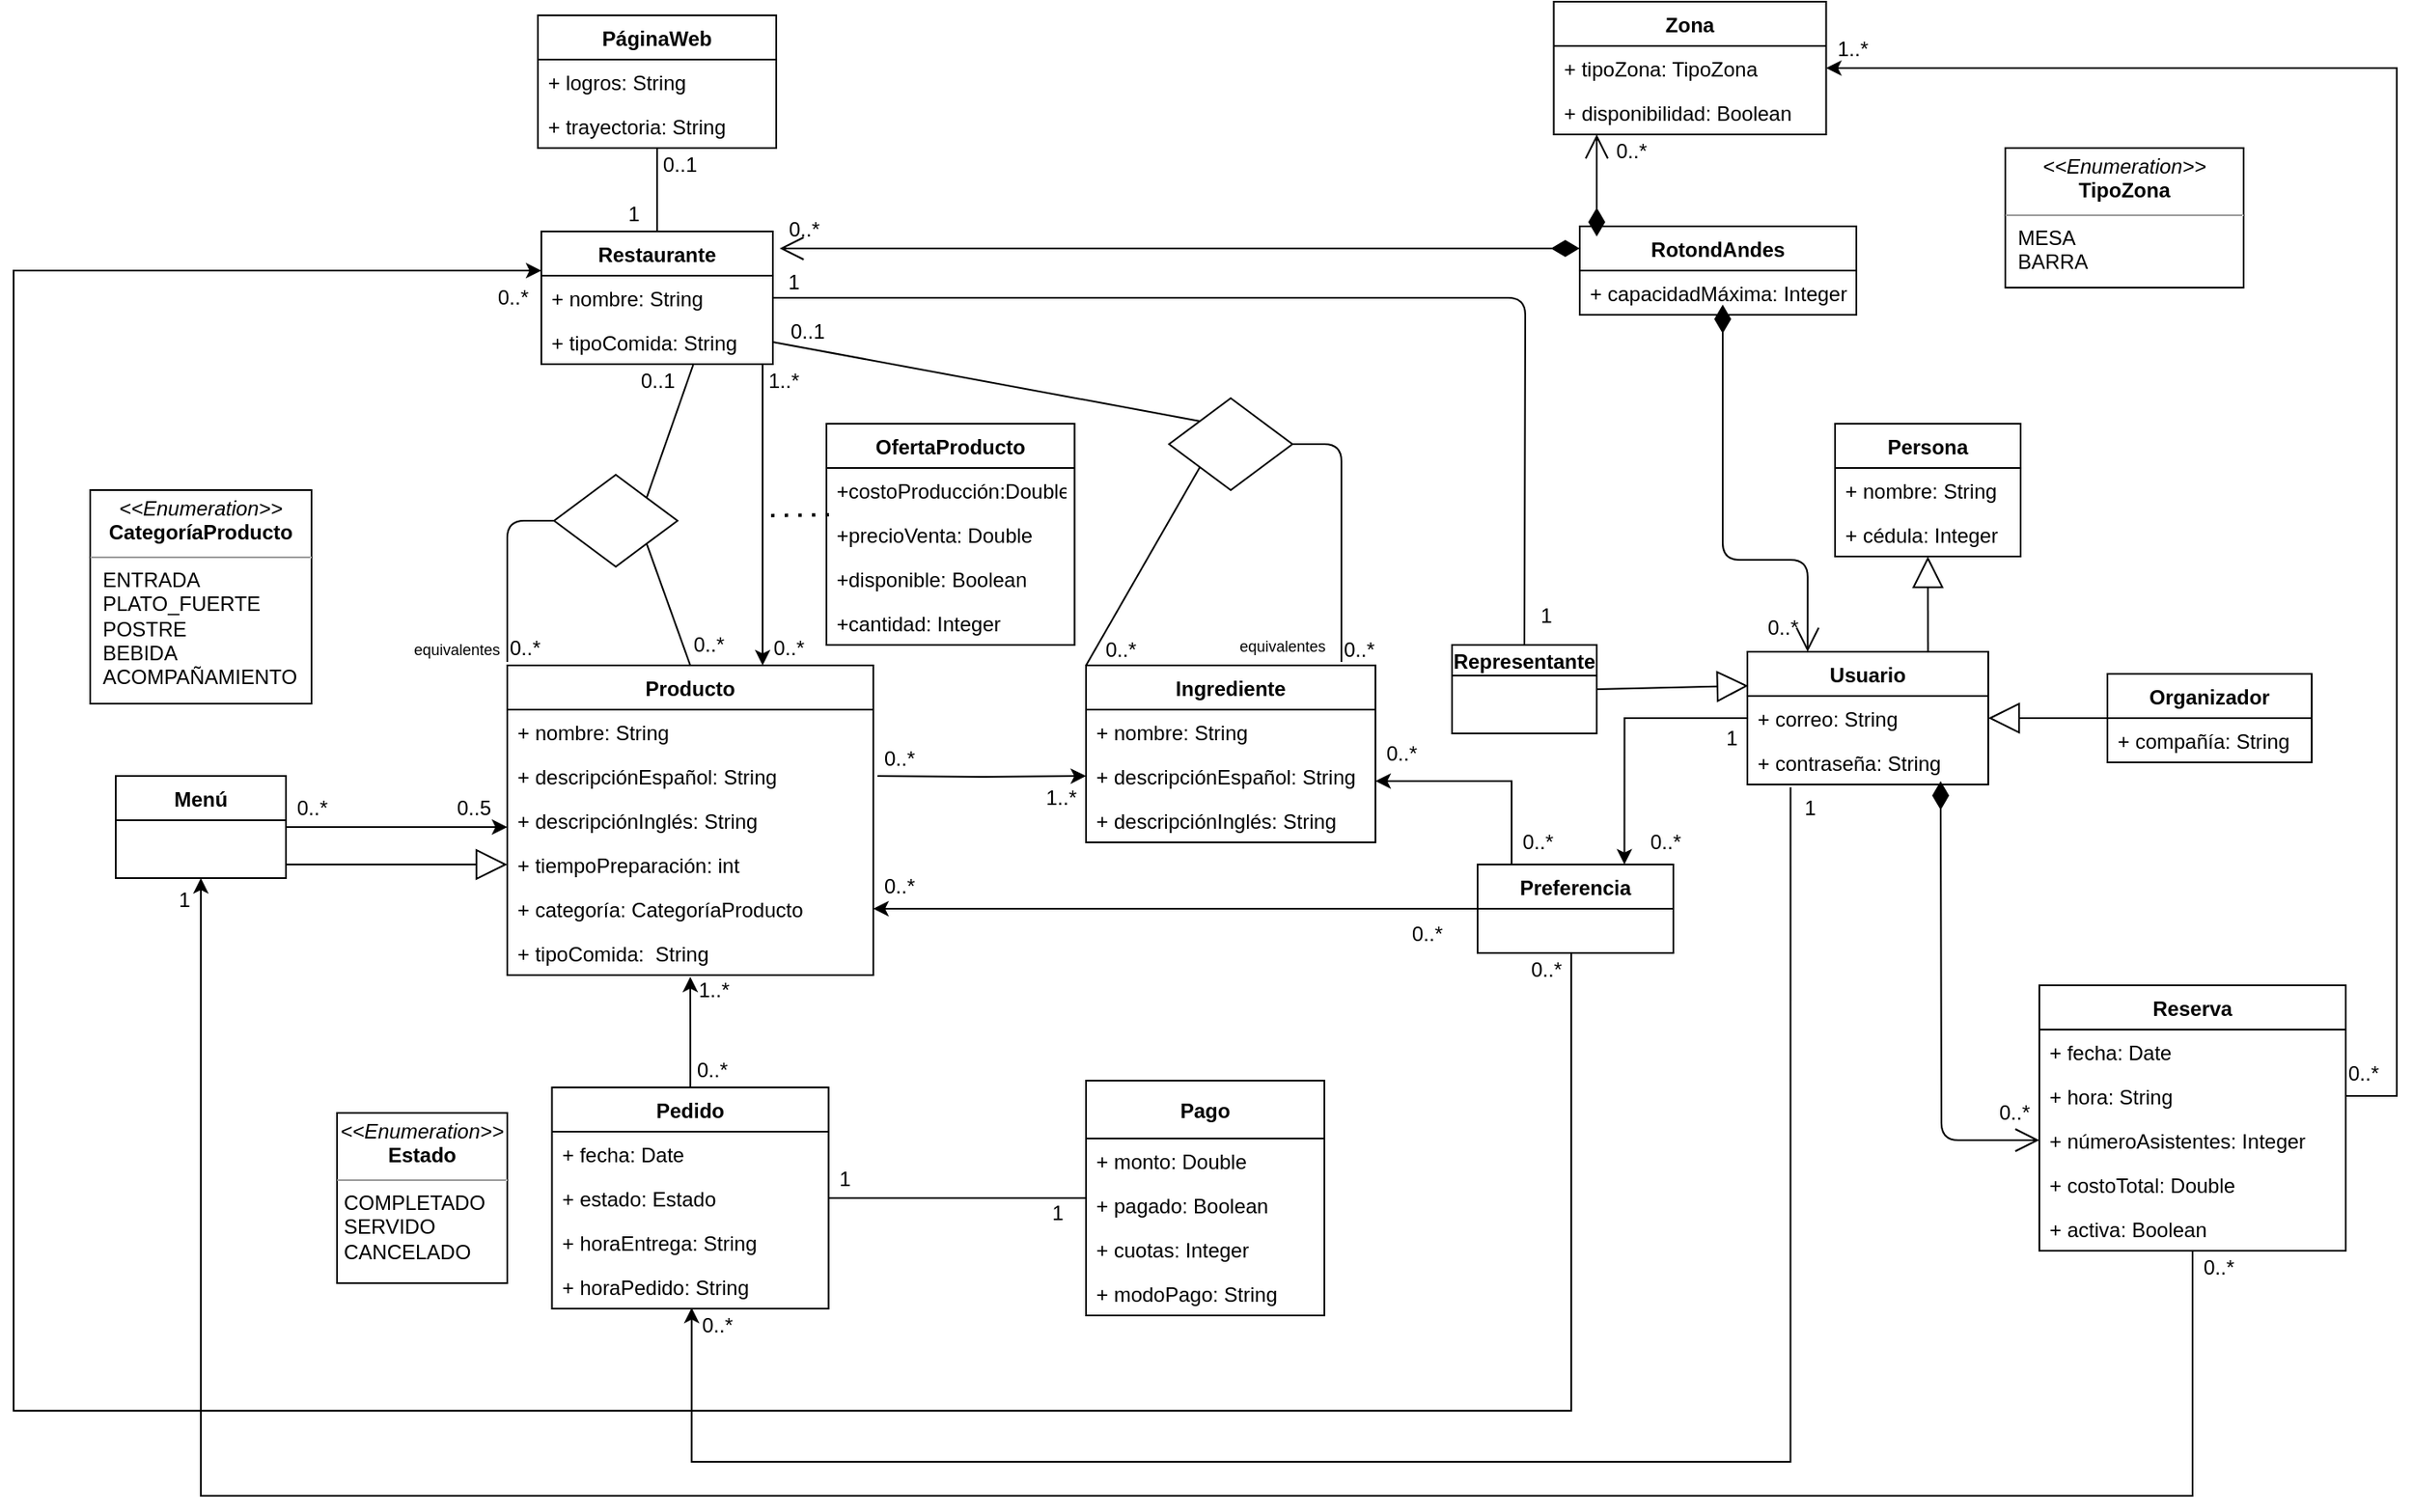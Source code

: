 <mxfile version="13.6.5" type="github">
  <diagram id="C5RBs43oDa-KdzZeNtuy" name="Page-1">
    <mxGraphModel dx="1110" dy="1845" grid="1" gridSize="10" guides="1" tooltips="1" connect="1" arrows="1" fold="1" page="1" pageScale="1" pageWidth="827" pageHeight="1169" math="0" shadow="0">
      <root>
        <mxCell id="WIyWlLk6GJQsqaUBKTNV-0" />
        <mxCell id="WIyWlLk6GJQsqaUBKTNV-1" parent="WIyWlLk6GJQsqaUBKTNV-0" />
        <mxCell id="G8lH4gLovTFMAIjntWoF-49" style="edgeStyle=orthogonalEdgeStyle;rounded=0;orthogonalLoop=1;jettySize=auto;html=1;" parent="WIyWlLk6GJQsqaUBKTNV-1" target="G8lH4gLovTFMAIjntWoF-47" edge="1">
          <mxGeometry relative="1" as="geometry">
            <mxPoint x="537.5" y="417" as="sourcePoint" />
          </mxGeometry>
        </mxCell>
        <mxCell id="G8lH4gLovTFMAIjntWoF-56" value="" style="endArrow=block;endSize=16;endFill=0;html=1;elbow=vertical;entryX=0;entryY=0.5;entryDx=0;entryDy=0;" parent="WIyWlLk6GJQsqaUBKTNV-1" target="G8lH4gLovTFMAIjntWoF-45" edge="1">
          <mxGeometry width="160" relative="1" as="geometry">
            <mxPoint x="190" y="469" as="sourcePoint" />
            <mxPoint x="330" y="462" as="targetPoint" />
          </mxGeometry>
        </mxCell>
        <mxCell id="G8lH4gLovTFMAIjntWoF-58" style="edgeStyle=none;rounded=0;orthogonalLoop=1;jettySize=auto;html=1;entryX=0.25;entryY=0;entryDx=0;entryDy=0;" parent="WIyWlLk6GJQsqaUBKTNV-1" source="G8lH4gLovTFMAIjntWoF-39" target="G8lH4gLovTFMAIjntWoF-39" edge="1">
          <mxGeometry relative="1" as="geometry" />
        </mxCell>
        <mxCell id="G8lH4gLovTFMAIjntWoF-59" style="edgeStyle=none;rounded=0;orthogonalLoop=1;jettySize=auto;html=1;exitX=0.5;exitY=0;exitDx=0;exitDy=0;" parent="WIyWlLk6GJQsqaUBKTNV-1" source="G8lH4gLovTFMAIjntWoF-39" target="G8lH4gLovTFMAIjntWoF-39" edge="1">
          <mxGeometry relative="1" as="geometry" />
        </mxCell>
        <mxCell id="lWYO2RM16D954IE-6P65-1" value="1..*" style="text;html=1;align=center;verticalAlign=middle;resizable=0;points=[];autosize=1;" parent="WIyWlLk6GJQsqaUBKTNV-1" vertex="1">
          <mxGeometry x="426" y="532.5" width="30" height="20" as="geometry" />
        </mxCell>
        <mxCell id="lWYO2RM16D954IE-6P65-16" value="&lt;p style=&quot;margin: 0px ; margin-top: 4px ; text-align: center&quot;&gt;&lt;i&gt;&amp;lt;&amp;lt;Enumeration&amp;gt;&amp;gt;&lt;/i&gt;&lt;br&gt;&lt;b&gt;CategoríaProducto&lt;/b&gt;&lt;/p&gt;&lt;hr size=&quot;1&quot;&gt;&lt;p style=&quot;margin: 0px ; margin-left: 4px&quot;&gt;&amp;nbsp;ENTRADA&lt;/p&gt;&lt;p style=&quot;margin: 0px ; margin-left: 4px&quot;&gt;&amp;nbsp;PLATO_FUERTE&lt;/p&gt;&lt;p style=&quot;margin: 0px ; margin-left: 4px&quot;&gt;&amp;nbsp;POSTRE&lt;/p&gt;&lt;p style=&quot;margin: 0px ; margin-left: 4px&quot;&gt;&amp;nbsp;BEBIDA&lt;/p&gt;&lt;p style=&quot;margin: 0px ; margin-left: 4px&quot;&gt;&amp;nbsp;ACOMPAÑAMIENTO&lt;/p&gt;" style="verticalAlign=top;align=left;overflow=fill;fontSize=12;fontFamily=Helvetica;html=1;" parent="WIyWlLk6GJQsqaUBKTNV-1" vertex="1">
          <mxGeometry x="75" y="249" width="130" height="125.5" as="geometry" />
        </mxCell>
        <mxCell id="lWYO2RM16D954IE-6P65-17" value="&lt;p style=&quot;margin: 0px ; margin-top: 4px ; text-align: center&quot;&gt;&lt;i&gt;&amp;lt;&amp;lt;Enumeration&amp;gt;&amp;gt;&lt;/i&gt;&lt;br&gt;&lt;b&gt;TipoZona&lt;/b&gt;&lt;/p&gt;&lt;hr size=&quot;1&quot;&gt;&lt;p style=&quot;margin: 0px ; margin-left: 4px&quot;&gt;&amp;nbsp;MESA&lt;/p&gt;&lt;p style=&quot;margin: 0px ; margin-left: 4px&quot;&gt;&amp;nbsp;BARRA&lt;/p&gt;&lt;p style=&quot;margin: 0px ; margin-left: 4px&quot;&gt;&lt;br&gt;&lt;/p&gt;" style="verticalAlign=top;align=left;overflow=fill;fontSize=12;fontFamily=Helvetica;html=1;" parent="WIyWlLk6GJQsqaUBKTNV-1" vertex="1">
          <mxGeometry x="1200" y="48" width="140" height="82" as="geometry" />
        </mxCell>
        <mxCell id="lWYO2RM16D954IE-6P65-52" style="edgeStyle=orthogonalEdgeStyle;rounded=0;orthogonalLoop=1;jettySize=auto;html=1;" parent="WIyWlLk6GJQsqaUBKTNV-1" source="G8lH4gLovTFMAIjntWoF-2" target="G8lH4gLovTFMAIjntWoF-25" edge="1">
          <mxGeometry relative="1" as="geometry">
            <Array as="points">
              <mxPoint x="470" y="250" />
              <mxPoint x="470" y="250" />
            </Array>
          </mxGeometry>
        </mxCell>
        <mxCell id="lWYO2RM16D954IE-6P65-53" value="" style="endArrow=none;dashed=1;html=1;dashPattern=1 3;strokeWidth=2;exitX=0.01;exitY=1.058;exitDx=0;exitDy=0;exitPerimeter=0;" parent="WIyWlLk6GJQsqaUBKTNV-1" source="lWYO2RM16D954IE-6P65-3" edge="1">
          <mxGeometry width="50" height="50" relative="1" as="geometry">
            <mxPoint x="568.5" y="280" as="sourcePoint" />
            <mxPoint x="470" y="264" as="targetPoint" />
          </mxGeometry>
        </mxCell>
        <mxCell id="lWYO2RM16D954IE-6P65-54" value="" style="rhombus;whiteSpace=wrap;html=1;" parent="WIyWlLk6GJQsqaUBKTNV-1" vertex="1">
          <mxGeometry x="347.5" y="240" width="72.5" height="54" as="geometry" />
        </mxCell>
        <mxCell id="G8lH4gLovTFMAIjntWoF-2" value="Restaurante" style="swimlane;fontStyle=1;align=center;verticalAlign=top;childLayout=stackLayout;horizontal=1;startSize=26;horizontalStack=0;resizeParent=1;resizeParentMax=0;resizeLast=0;collapsible=1;marginBottom=0;" parent="WIyWlLk6GJQsqaUBKTNV-1" vertex="1">
          <mxGeometry x="340" y="97" width="136" height="78" as="geometry" />
        </mxCell>
        <mxCell id="G8lH4gLovTFMAIjntWoF-3" value="+ nombre: String" style="text;strokeColor=none;fillColor=none;align=left;verticalAlign=top;spacingLeft=4;spacingRight=4;overflow=hidden;rotatable=0;points=[[0,0.5],[1,0.5]];portConstraint=eastwest;" parent="G8lH4gLovTFMAIjntWoF-2" vertex="1">
          <mxGeometry y="26" width="136" height="26" as="geometry" />
        </mxCell>
        <mxCell id="G8lH4gLovTFMAIjntWoF-17" value="+ tipoComida: String" style="text;strokeColor=none;fillColor=none;align=left;verticalAlign=top;spacingLeft=4;spacingRight=4;overflow=hidden;rotatable=0;points=[[0,0.5],[1,0.5]];portConstraint=eastwest;" parent="G8lH4gLovTFMAIjntWoF-2" vertex="1">
          <mxGeometry y="52" width="136" height="26" as="geometry" />
        </mxCell>
        <mxCell id="lWYO2RM16D954IE-6P65-60" value="0..*" style="text;html=1;align=center;verticalAlign=middle;resizable=0;points=[];autosize=1;" parent="WIyWlLk6GJQsqaUBKTNV-1" vertex="1">
          <mxGeometry x="470" y="332" width="30" height="20" as="geometry" />
        </mxCell>
        <mxCell id="lWYO2RM16D954IE-6P65-64" value="1..*" style="text;html=1;align=center;verticalAlign=middle;resizable=0;points=[];autosize=1;" parent="WIyWlLk6GJQsqaUBKTNV-1" vertex="1">
          <mxGeometry x="630" y="420" width="30" height="20" as="geometry" />
        </mxCell>
        <mxCell id="lWYO2RM16D954IE-6P65-67" value="0..5" style="text;html=1;align=center;verticalAlign=middle;resizable=0;points=[];autosize=1;" parent="WIyWlLk6GJQsqaUBKTNV-1" vertex="1">
          <mxGeometry x="280" y="426" width="40" height="20" as="geometry" />
        </mxCell>
        <mxCell id="lWYO2RM16D954IE-6P65-68" style="edgeStyle=orthogonalEdgeStyle;rounded=0;orthogonalLoop=1;jettySize=auto;html=1;entryX=0.5;entryY=1.038;entryDx=0;entryDy=0;entryPerimeter=0;" parent="WIyWlLk6GJQsqaUBKTNV-1" source="lWYO2RM16D954IE-6P65-6" edge="1">
          <mxGeometry relative="1" as="geometry">
            <mxPoint x="427.5" y="534.988" as="targetPoint" />
          </mxGeometry>
        </mxCell>
        <mxCell id="lWYO2RM16D954IE-6P65-70" value="" style="endArrow=none;html=1;entryX=1;entryY=0.5;entryDx=0;entryDy=0;" parent="WIyWlLk6GJQsqaUBKTNV-1" source="lWYO2RM16D954IE-6P65-11" target="lWYO2RM16D954IE-6P65-7" edge="1">
          <mxGeometry width="50" height="50" relative="1" as="geometry">
            <mxPoint x="340" y="800" as="sourcePoint" />
            <mxPoint x="442" y="730" as="targetPoint" />
          </mxGeometry>
        </mxCell>
        <mxCell id="lWYO2RM16D954IE-6P65-71" value="1" style="text;html=1;align=center;verticalAlign=middle;resizable=0;points=[];autosize=1;" parent="WIyWlLk6GJQsqaUBKTNV-1" vertex="1">
          <mxGeometry x="507.5" y="644" width="20" height="20" as="geometry" />
        </mxCell>
        <mxCell id="lWYO2RM16D954IE-6P65-72" value="1" style="text;html=1;align=center;verticalAlign=middle;resizable=0;points=[];autosize=1;" parent="WIyWlLk6GJQsqaUBKTNV-1" vertex="1">
          <mxGeometry x="633.25" y="664" width="20" height="20" as="geometry" />
        </mxCell>
        <mxCell id="lWYO2RM16D954IE-6P65-73" value="0..*" style="text;html=1;align=center;verticalAlign=middle;resizable=0;points=[];autosize=1;" parent="WIyWlLk6GJQsqaUBKTNV-1" vertex="1">
          <mxGeometry x="425" y="580" width="30" height="20" as="geometry" />
        </mxCell>
        <mxCell id="lWYO2RM16D954IE-6P65-74" value="0..*" style="text;html=1;align=center;verticalAlign=middle;resizable=0;points=[];autosize=1;" parent="WIyWlLk6GJQsqaUBKTNV-1" vertex="1">
          <mxGeometry x="190" y="426" width="30" height="20" as="geometry" />
        </mxCell>
        <mxCell id="lWYO2RM16D954IE-6P65-75" value="1..*" style="text;html=1;align=center;verticalAlign=middle;resizable=0;points=[];autosize=1;" parent="WIyWlLk6GJQsqaUBKTNV-1" vertex="1">
          <mxGeometry x="467" y="175" width="30" height="20" as="geometry" />
        </mxCell>
        <mxCell id="lWYO2RM16D954IE-6P65-76" value="1" style="text;html=1;align=center;verticalAlign=middle;resizable=0;points=[];autosize=1;" parent="WIyWlLk6GJQsqaUBKTNV-1" vertex="1">
          <mxGeometry x="383.75" y="77" width="20" height="20" as="geometry" />
        </mxCell>
        <mxCell id="lWYO2RM16D954IE-6P65-77" value="0..1" style="text;html=1;align=center;verticalAlign=middle;resizable=0;points=[];autosize=1;" parent="WIyWlLk6GJQsqaUBKTNV-1" vertex="1">
          <mxGeometry x="401" y="48" width="40" height="20" as="geometry" />
        </mxCell>
        <mxCell id="lWYO2RM16D954IE-6P65-78" value="" style="endArrow=none;html=1;" parent="WIyWlLk6GJQsqaUBKTNV-1" source="G8lH4gLovTFMAIjntWoF-2" target="G8lH4gLovTFMAIjntWoF-24" edge="1">
          <mxGeometry width="50" height="50" relative="1" as="geometry">
            <mxPoint x="330" y="110" as="sourcePoint" />
            <mxPoint x="410" y="50" as="targetPoint" />
          </mxGeometry>
        </mxCell>
        <mxCell id="G8lH4gLovTFMAIjntWoF-20" value="PáginaWeb" style="swimlane;fontStyle=1;align=center;verticalAlign=top;childLayout=stackLayout;horizontal=1;startSize=26;horizontalStack=0;resizeParent=1;resizeParentMax=0;resizeLast=0;collapsible=1;marginBottom=0;" parent="WIyWlLk6GJQsqaUBKTNV-1" vertex="1">
          <mxGeometry x="338" y="-30" width="140" height="78" as="geometry" />
        </mxCell>
        <mxCell id="G8lH4gLovTFMAIjntWoF-21" value="+ logros: String" style="text;strokeColor=none;fillColor=none;align=left;verticalAlign=top;spacingLeft=4;spacingRight=4;overflow=hidden;rotatable=0;points=[[0,0.5],[1,0.5]];portConstraint=eastwest;" parent="G8lH4gLovTFMAIjntWoF-20" vertex="1">
          <mxGeometry y="26" width="140" height="26" as="geometry" />
        </mxCell>
        <mxCell id="G8lH4gLovTFMAIjntWoF-24" value="+ trayectoria: String" style="text;strokeColor=none;fillColor=none;align=left;verticalAlign=top;spacingLeft=4;spacingRight=4;overflow=hidden;rotatable=0;points=[[0,0.5],[1,0.5]];portConstraint=eastwest;" parent="G8lH4gLovTFMAIjntWoF-20" vertex="1">
          <mxGeometry y="52" width="140" height="26" as="geometry" />
        </mxCell>
        <mxCell id="lWYO2RM16D954IE-6P65-40" style="edgeStyle=orthogonalEdgeStyle;rounded=0;orthogonalLoop=1;jettySize=auto;html=1;exitX=1;exitY=0.5;exitDx=0;exitDy=0;" parent="G8lH4gLovTFMAIjntWoF-20" source="G8lH4gLovTFMAIjntWoF-21" target="G8lH4gLovTFMAIjntWoF-21" edge="1">
          <mxGeometry relative="1" as="geometry" />
        </mxCell>
        <mxCell id="lWYO2RM16D954IE-6P65-81" value="" style="endArrow=block;endSize=16;endFill=0;html=1;elbow=vertical;exitX=0.75;exitY=0;exitDx=0;exitDy=0;" parent="WIyWlLk6GJQsqaUBKTNV-1" source="lWYO2RM16D954IE-6P65-85" target="lWYO2RM16D954IE-6P65-92" edge="1">
          <mxGeometry width="160" relative="1" as="geometry">
            <mxPoint x="1154" y="350" as="sourcePoint" />
            <mxPoint x="1120" y="628" as="targetPoint" />
          </mxGeometry>
        </mxCell>
        <mxCell id="lWYO2RM16D954IE-6P65-82" value="" style="endArrow=block;endSize=16;endFill=0;html=1;elbow=vertical;entryX=1;entryY=0.5;entryDx=0;entryDy=0;" parent="WIyWlLk6GJQsqaUBKTNV-1" source="lWYO2RM16D954IE-6P65-88" target="lWYO2RM16D954IE-6P65-86" edge="1">
          <mxGeometry width="160" relative="1" as="geometry">
            <mxPoint x="1280" y="551" as="sourcePoint" />
            <mxPoint x="1189" y="558" as="targetPoint" />
          </mxGeometry>
        </mxCell>
        <mxCell id="lWYO2RM16D954IE-6P65-160" style="edgeStyle=orthogonalEdgeStyle;rounded=0;orthogonalLoop=1;jettySize=auto;html=1;entryX=0.75;entryY=0;entryDx=0;entryDy=0;" parent="WIyWlLk6GJQsqaUBKTNV-1" source="lWYO2RM16D954IE-6P65-85" target="lWYO2RM16D954IE-6P65-143" edge="1">
          <mxGeometry relative="1" as="geometry" />
        </mxCell>
        <mxCell id="lWYO2RM16D954IE-6P65-85" value="Usuario" style="swimlane;fontStyle=1;childLayout=stackLayout;horizontal=1;startSize=26;fillColor=none;horizontalStack=0;resizeParent=1;resizeParentMax=0;resizeLast=0;collapsible=1;marginBottom=0;shadow=0;" parent="WIyWlLk6GJQsqaUBKTNV-1" vertex="1">
          <mxGeometry x="1048.5" y="344" width="141.5" height="78" as="geometry" />
        </mxCell>
        <mxCell id="lWYO2RM16D954IE-6P65-86" value="+ correo: String" style="text;strokeColor=none;fillColor=none;align=left;verticalAlign=top;spacingLeft=4;spacingRight=4;overflow=hidden;rotatable=0;points=[[0,0.5],[1,0.5]];portConstraint=eastwest;" parent="lWYO2RM16D954IE-6P65-85" vertex="1">
          <mxGeometry y="26" width="141.5" height="26" as="geometry" />
        </mxCell>
        <mxCell id="lWYO2RM16D954IE-6P65-87" value="+ contraseña: String" style="text;strokeColor=none;fillColor=none;align=left;verticalAlign=top;spacingLeft=4;spacingRight=4;overflow=hidden;rotatable=0;points=[[0,0.5],[1,0.5]];portConstraint=eastwest;" parent="lWYO2RM16D954IE-6P65-85" vertex="1">
          <mxGeometry y="52" width="141.5" height="26" as="geometry" />
        </mxCell>
        <mxCell id="lWYO2RM16D954IE-6P65-94" style="edgeStyle=orthogonalEdgeStyle;rounded=0;orthogonalLoop=1;jettySize=auto;html=1;" parent="WIyWlLk6GJQsqaUBKTNV-1" source="G8lH4gLovTFMAIjntWoF-50" edge="1">
          <mxGeometry relative="1" as="geometry">
            <mxPoint x="320" y="447" as="targetPoint" />
          </mxGeometry>
        </mxCell>
        <mxCell id="G8lH4gLovTFMAIjntWoF-50" value="Menú" style="swimlane;fontStyle=1;align=center;verticalAlign=top;childLayout=stackLayout;horizontal=1;startSize=26;horizontalStack=0;resizeParent=1;resizeParentMax=0;resizeLast=0;collapsible=1;marginBottom=0;" parent="WIyWlLk6GJQsqaUBKTNV-1" vertex="1">
          <mxGeometry x="90" y="417" width="100" height="60" as="geometry" />
        </mxCell>
        <mxCell id="lWYO2RM16D954IE-6P65-98" value="0..*" style="text;html=1;align=center;verticalAlign=middle;resizable=0;points=[];autosize=1;" parent="WIyWlLk6GJQsqaUBKTNV-1" vertex="1">
          <mxGeometry x="535" y="397" width="30" height="20" as="geometry" />
        </mxCell>
        <mxCell id="lWYO2RM16D954IE-6P65-99" value="0..*" style="text;html=1;align=center;verticalAlign=middle;resizable=0;points=[];autosize=1;" parent="WIyWlLk6GJQsqaUBKTNV-1" vertex="1">
          <mxGeometry x="1054" y="320" width="30" height="20" as="geometry" />
        </mxCell>
        <mxCell id="lWYO2RM16D954IE-6P65-102" value="0..*" style="text;html=1;align=center;verticalAlign=middle;resizable=0;points=[];autosize=1;" parent="WIyWlLk6GJQsqaUBKTNV-1" vertex="1">
          <mxGeometry x="965" y="40" width="30" height="20" as="geometry" />
        </mxCell>
        <mxCell id="lWYO2RM16D954IE-6P65-104" value="0..*" style="text;html=1;align=center;verticalAlign=middle;resizable=0;points=[];autosize=1;" parent="WIyWlLk6GJQsqaUBKTNV-1" vertex="1">
          <mxGeometry x="478.75" y="86" width="30" height="20" as="geometry" />
        </mxCell>
        <mxCell id="lWYO2RM16D954IE-6P65-43" value="Reserva" style="swimlane;fontStyle=1;childLayout=stackLayout;horizontal=1;startSize=26;fillColor=none;horizontalStack=0;resizeParent=1;resizeParentMax=0;resizeLast=0;collapsible=1;marginBottom=0;" parent="WIyWlLk6GJQsqaUBKTNV-1" vertex="1">
          <mxGeometry x="1220" y="540" width="180" height="156" as="geometry" />
        </mxCell>
        <mxCell id="lWYO2RM16D954IE-6P65-44" value="+ fecha: Date" style="text;strokeColor=none;fillColor=none;align=left;verticalAlign=top;spacingLeft=4;spacingRight=4;overflow=hidden;rotatable=0;points=[[0,0.5],[1,0.5]];portConstraint=eastwest;" parent="lWYO2RM16D954IE-6P65-43" vertex="1">
          <mxGeometry y="26" width="180" height="26" as="geometry" />
        </mxCell>
        <mxCell id="lWYO2RM16D954IE-6P65-45" value="+ hora: String&#xa;" style="text;strokeColor=none;fillColor=none;align=left;verticalAlign=top;spacingLeft=4;spacingRight=4;overflow=hidden;rotatable=0;points=[[0,0.5],[1,0.5]];portConstraint=eastwest;" parent="lWYO2RM16D954IE-6P65-43" vertex="1">
          <mxGeometry y="52" width="180" height="26" as="geometry" />
        </mxCell>
        <mxCell id="z9EYBBxq6BNeT-gzfXoJ-1" value="+ númeroAsistentes: Integer" style="text;strokeColor=none;fillColor=none;align=left;verticalAlign=top;spacingLeft=4;spacingRight=4;overflow=hidden;rotatable=0;points=[[0,0.5],[1,0.5]];portConstraint=eastwest;" parent="lWYO2RM16D954IE-6P65-43" vertex="1">
          <mxGeometry y="78" width="180" height="26" as="geometry" />
        </mxCell>
        <mxCell id="lWYO2RM16D954IE-6P65-46" value="+ costoTotal: Double" style="text;strokeColor=none;fillColor=none;align=left;verticalAlign=top;spacingLeft=4;spacingRight=4;overflow=hidden;rotatable=0;points=[[0,0.5],[1,0.5]];portConstraint=eastwest;" parent="lWYO2RM16D954IE-6P65-43" vertex="1">
          <mxGeometry y="104" width="180" height="26" as="geometry" />
        </mxCell>
        <mxCell id="LS7pylw66wCmVB_VHnnQ-7" value="+ activa: Boolean" style="text;strokeColor=none;fillColor=none;align=left;verticalAlign=top;spacingLeft=4;spacingRight=4;overflow=hidden;rotatable=0;points=[[0,0.5],[1,0.5]];portConstraint=eastwest;" vertex="1" parent="lWYO2RM16D954IE-6P65-43">
          <mxGeometry y="130" width="180" height="26" as="geometry" />
        </mxCell>
        <mxCell id="lWYO2RM16D954IE-6P65-112" value="" style="endArrow=none;html=1;entryX=1;entryY=0.5;entryDx=0;entryDy=0;exitX=0.5;exitY=0;exitDx=0;exitDy=0;exitPerimeter=0;" parent="WIyWlLk6GJQsqaUBKTNV-1" source="lWYO2RM16D954IE-6P65-84" target="G8lH4gLovTFMAIjntWoF-3" edge="1">
          <mxGeometry width="50" height="50" relative="1" as="geometry">
            <mxPoint x="900" y="363" as="sourcePoint" />
            <mxPoint x="936" y="313" as="targetPoint" />
            <Array as="points">
              <mxPoint x="918" y="136" />
            </Array>
          </mxGeometry>
        </mxCell>
        <mxCell id="lWYO2RM16D954IE-6P65-113" value="" style="endArrow=none;html=1;entryX=1;entryY=1;entryDx=0;entryDy=0;exitX=0.5;exitY=0;exitDx=0;exitDy=0;" parent="WIyWlLk6GJQsqaUBKTNV-1" source="G8lH4gLovTFMAIjntWoF-25" target="lWYO2RM16D954IE-6P65-54" edge="1">
          <mxGeometry width="50" height="50" relative="1" as="geometry">
            <mxPoint x="394" y="331" as="sourcePoint" />
            <mxPoint x="441" y="240" as="targetPoint" />
          </mxGeometry>
        </mxCell>
        <mxCell id="lWYO2RM16D954IE-6P65-117" value="" style="endArrow=none;html=1;entryX=0.656;entryY=1.015;entryDx=0;entryDy=0;entryPerimeter=0;exitX=1;exitY=0;exitDx=0;exitDy=0;" parent="WIyWlLk6GJQsqaUBKTNV-1" source="lWYO2RM16D954IE-6P65-54" target="G8lH4gLovTFMAIjntWoF-17" edge="1">
          <mxGeometry width="50" height="50" relative="1" as="geometry">
            <mxPoint x="297.5" y="240" as="sourcePoint" />
            <mxPoint x="347.5" y="190" as="targetPoint" />
          </mxGeometry>
        </mxCell>
        <mxCell id="lWYO2RM16D954IE-6P65-118" value="" style="endArrow=none;html=1;entryX=0;entryY=0.5;entryDx=0;entryDy=0;" parent="WIyWlLk6GJQsqaUBKTNV-1" target="lWYO2RM16D954IE-6P65-54" edge="1">
          <mxGeometry width="50" height="50" relative="1" as="geometry">
            <mxPoint x="320" y="350" as="sourcePoint" />
            <mxPoint x="329" y="252" as="targetPoint" />
            <Array as="points">
              <mxPoint x="320" y="267" />
            </Array>
          </mxGeometry>
        </mxCell>
        <mxCell id="lWYO2RM16D954IE-6P65-119" value="0..*" style="text;html=1;align=center;verticalAlign=middle;resizable=0;points=[];autosize=1;" parent="WIyWlLk6GJQsqaUBKTNV-1" vertex="1">
          <mxGeometry x="315" y="332" width="30" height="20" as="geometry" />
        </mxCell>
        <mxCell id="lWYO2RM16D954IE-6P65-122" value="" style="rhombus;whiteSpace=wrap;html=1;" parent="WIyWlLk6GJQsqaUBKTNV-1" vertex="1">
          <mxGeometry x="708.75" y="195" width="72.5" height="54" as="geometry" />
        </mxCell>
        <mxCell id="G8lH4gLovTFMAIjntWoF-25" value="Producto" style="swimlane;fontStyle=1;align=center;verticalAlign=top;childLayout=stackLayout;horizontal=1;startSize=26;horizontalStack=0;resizeParent=1;resizeParentMax=0;resizeLast=0;collapsible=1;marginBottom=0;" parent="WIyWlLk6GJQsqaUBKTNV-1" vertex="1">
          <mxGeometry x="320" y="352" width="215" height="182" as="geometry" />
        </mxCell>
        <mxCell id="G8lH4gLovTFMAIjntWoF-26" value="+ nombre: String" style="text;strokeColor=none;fillColor=none;align=left;verticalAlign=top;spacingLeft=4;spacingRight=4;overflow=hidden;rotatable=0;points=[[0,0.5],[1,0.5]];portConstraint=eastwest;" parent="G8lH4gLovTFMAIjntWoF-25" vertex="1">
          <mxGeometry y="26" width="215" height="26" as="geometry" />
        </mxCell>
        <mxCell id="G8lH4gLovTFMAIjntWoF-43" value="+ descripciónEspañol: String" style="text;strokeColor=none;fillColor=none;align=left;verticalAlign=top;spacingLeft=4;spacingRight=4;overflow=hidden;rotatable=0;points=[[0,0.5],[1,0.5]];portConstraint=eastwest;" parent="G8lH4gLovTFMAIjntWoF-25" vertex="1">
          <mxGeometry y="52" width="215" height="26" as="geometry" />
        </mxCell>
        <mxCell id="G8lH4gLovTFMAIjntWoF-44" value="+ descripciónInglés: String" style="text;strokeColor=none;fillColor=none;align=left;verticalAlign=top;spacingLeft=4;spacingRight=4;overflow=hidden;rotatable=0;points=[[0,0.5],[1,0.5]];portConstraint=eastwest;" parent="G8lH4gLovTFMAIjntWoF-25" vertex="1">
          <mxGeometry y="78" width="215" height="26" as="geometry" />
        </mxCell>
        <mxCell id="G8lH4gLovTFMAIjntWoF-45" value="+ tiempoPreparación: int" style="text;strokeColor=none;fillColor=none;align=left;verticalAlign=top;spacingLeft=4;spacingRight=4;overflow=hidden;rotatable=0;points=[[0,0.5],[1,0.5]];portConstraint=eastwest;" parent="G8lH4gLovTFMAIjntWoF-25" vertex="1">
          <mxGeometry y="104" width="215" height="26" as="geometry" />
        </mxCell>
        <mxCell id="G8lH4gLovTFMAIjntWoF-33" value="+ categoría: CategoríaProducto" style="text;strokeColor=none;fillColor=none;align=left;verticalAlign=top;spacingLeft=4;spacingRight=4;overflow=hidden;rotatable=0;points=[[0,0.5],[1,0.5]];portConstraint=eastwest;" parent="G8lH4gLovTFMAIjntWoF-25" vertex="1">
          <mxGeometry y="130" width="215" height="26" as="geometry" />
        </mxCell>
        <mxCell id="lWYO2RM16D954IE-6P65-142" value="+ tipoComida:  String" style="text;strokeColor=none;fillColor=none;align=left;verticalAlign=top;spacingLeft=4;spacingRight=4;overflow=hidden;rotatable=0;points=[[0,0.5],[1,0.5]];portConstraint=eastwest;" parent="G8lH4gLovTFMAIjntWoF-25" vertex="1">
          <mxGeometry y="156" width="215" height="26" as="geometry" />
        </mxCell>
        <mxCell id="lWYO2RM16D954IE-6P65-18" value="Zona" style="swimlane;fontStyle=1;childLayout=stackLayout;horizontal=1;startSize=26;fillColor=none;horizontalStack=0;resizeParent=1;resizeParentMax=0;resizeLast=0;collapsible=1;marginBottom=0;" parent="WIyWlLk6GJQsqaUBKTNV-1" vertex="1">
          <mxGeometry x="934.75" y="-38" width="160" height="78" as="geometry">
            <mxRectangle x="570" y="90" width="60" height="26" as="alternateBounds" />
          </mxGeometry>
        </mxCell>
        <mxCell id="lWYO2RM16D954IE-6P65-19" value="+ tipoZona: TipoZona" style="text;strokeColor=none;fillColor=none;align=left;verticalAlign=top;spacingLeft=4;spacingRight=4;overflow=hidden;rotatable=0;points=[[0,0.5],[1,0.5]];portConstraint=eastwest;" parent="lWYO2RM16D954IE-6P65-18" vertex="1">
          <mxGeometry y="26" width="160" height="26" as="geometry" />
        </mxCell>
        <mxCell id="lWYO2RM16D954IE-6P65-21" value="+ disponibilidad: Boolean" style="text;strokeColor=none;fillColor=none;align=left;verticalAlign=top;spacingLeft=4;spacingRight=4;overflow=hidden;rotatable=0;points=[[0,0.5],[1,0.5]];portConstraint=eastwest;" parent="lWYO2RM16D954IE-6P65-18" vertex="1">
          <mxGeometry y="52" width="160" height="26" as="geometry" />
        </mxCell>
        <mxCell id="lWYO2RM16D954IE-6P65-128" value="" style="endArrow=none;html=1;entryX=1;entryY=0.5;entryDx=0;entryDy=0;exitX=0;exitY=0;exitDx=0;exitDy=0;" parent="WIyWlLk6GJQsqaUBKTNV-1" source="lWYO2RM16D954IE-6P65-122" target="G8lH4gLovTFMAIjntWoF-17" edge="1">
          <mxGeometry width="50" height="50" relative="1" as="geometry">
            <mxPoint x="840" y="370" as="sourcePoint" />
            <mxPoint x="890" y="320" as="targetPoint" />
          </mxGeometry>
        </mxCell>
        <mxCell id="lWYO2RM16D954IE-6P65-129" value="" style="endArrow=none;html=1;entryX=0;entryY=1;entryDx=0;entryDy=0;exitX=0;exitY=0;exitDx=0;exitDy=0;" parent="WIyWlLk6GJQsqaUBKTNV-1" source="G8lH4gLovTFMAIjntWoF-39" target="lWYO2RM16D954IE-6P65-122" edge="1">
          <mxGeometry width="50" height="50" relative="1" as="geometry">
            <mxPoint x="660" y="349" as="sourcePoint" />
            <mxPoint x="720" y="210" as="targetPoint" />
          </mxGeometry>
        </mxCell>
        <mxCell id="G8lH4gLovTFMAIjntWoF-39" value="Ingrediente" style="swimlane;fontStyle=1;align=center;verticalAlign=top;childLayout=stackLayout;horizontal=1;startSize=26;horizontalStack=0;resizeParent=1;resizeParentMax=0;resizeLast=0;collapsible=1;marginBottom=0;" parent="WIyWlLk6GJQsqaUBKTNV-1" vertex="1">
          <mxGeometry x="660" y="352" width="170" height="104" as="geometry" />
        </mxCell>
        <mxCell id="G8lH4gLovTFMAIjntWoF-40" value="+ nombre: String" style="text;strokeColor=none;fillColor=none;align=left;verticalAlign=top;spacingLeft=4;spacingRight=4;overflow=hidden;rotatable=0;points=[[0,0.5],[1,0.5]];portConstraint=eastwest;" parent="G8lH4gLovTFMAIjntWoF-39" vertex="1">
          <mxGeometry y="26" width="170" height="26" as="geometry" />
        </mxCell>
        <mxCell id="G8lH4gLovTFMAIjntWoF-47" value="+ descripciónEspañol: String" style="text;strokeColor=none;fillColor=none;align=left;verticalAlign=top;spacingLeft=4;spacingRight=4;overflow=hidden;rotatable=0;points=[[0,0.5],[1,0.5]];portConstraint=eastwest;" parent="G8lH4gLovTFMAIjntWoF-39" vertex="1">
          <mxGeometry y="52" width="170" height="26" as="geometry" />
        </mxCell>
        <mxCell id="G8lH4gLovTFMAIjntWoF-46" value="+ descripciónInglés: String" style="text;strokeColor=none;fillColor=none;align=left;verticalAlign=top;spacingLeft=4;spacingRight=4;overflow=hidden;rotatable=0;points=[[0,0.5],[1,0.5]];portConstraint=eastwest;" parent="G8lH4gLovTFMAIjntWoF-39" vertex="1">
          <mxGeometry y="78" width="170" height="26" as="geometry" />
        </mxCell>
        <mxCell id="lWYO2RM16D954IE-6P65-131" value="" style="endArrow=none;html=1;entryX=1;entryY=0.5;entryDx=0;entryDy=0;" parent="WIyWlLk6GJQsqaUBKTNV-1" target="lWYO2RM16D954IE-6P65-122" edge="1">
          <mxGeometry width="50" height="50" relative="1" as="geometry">
            <mxPoint x="810" y="350" as="sourcePoint" />
            <mxPoint x="1230" y="320" as="targetPoint" />
            <Array as="points">
              <mxPoint x="810" y="222" />
            </Array>
          </mxGeometry>
        </mxCell>
        <mxCell id="lWYO2RM16D954IE-6P65-132" value="0..*" style="text;html=1;align=center;verticalAlign=middle;resizable=0;points=[];autosize=1;" parent="WIyWlLk6GJQsqaUBKTNV-1" vertex="1">
          <mxGeometry x="805" y="333" width="30" height="20" as="geometry" />
        </mxCell>
        <mxCell id="lWYO2RM16D954IE-6P65-2" value="OfertaProducto" style="swimlane;fontStyle=1;childLayout=stackLayout;horizontal=1;startSize=26;fillColor=none;horizontalStack=0;resizeParent=1;resizeParentMax=0;resizeLast=0;collapsible=1;marginBottom=0;shadow=0;" parent="WIyWlLk6GJQsqaUBKTNV-1" vertex="1">
          <mxGeometry x="507.5" y="210" width="145.75" height="130" as="geometry" />
        </mxCell>
        <mxCell id="lWYO2RM16D954IE-6P65-3" value="+costoProducción:Double" style="text;strokeColor=none;fillColor=none;align=left;verticalAlign=top;spacingLeft=4;spacingRight=4;overflow=hidden;rotatable=0;points=[[0,0.5],[1,0.5]];portConstraint=eastwest;" parent="lWYO2RM16D954IE-6P65-2" vertex="1">
          <mxGeometry y="26" width="145.75" height="26" as="geometry" />
        </mxCell>
        <mxCell id="lWYO2RM16D954IE-6P65-4" value="+precioVenta: Double" style="text;strokeColor=none;fillColor=none;align=left;verticalAlign=top;spacingLeft=4;spacingRight=4;overflow=hidden;rotatable=0;points=[[0,0.5],[1,0.5]];portConstraint=eastwest;" parent="lWYO2RM16D954IE-6P65-2" vertex="1">
          <mxGeometry y="52" width="145.75" height="26" as="geometry" />
        </mxCell>
        <mxCell id="lWYO2RM16D954IE-6P65-5" value="+disponible: Boolean" style="text;strokeColor=none;fillColor=none;align=left;verticalAlign=top;spacingLeft=4;spacingRight=4;overflow=hidden;rotatable=0;points=[[0,0.5],[1,0.5]];portConstraint=eastwest;" parent="lWYO2RM16D954IE-6P65-2" vertex="1">
          <mxGeometry y="78" width="145.75" height="26" as="geometry" />
        </mxCell>
        <mxCell id="v-9dEvFphqcEGyPLS1hG-0" value="+cantidad: Integer" style="text;strokeColor=none;fillColor=none;align=left;verticalAlign=top;spacingLeft=4;spacingRight=4;overflow=hidden;rotatable=0;points=[[0,0.5],[1,0.5]];portConstraint=eastwest;" parent="lWYO2RM16D954IE-6P65-2" vertex="1">
          <mxGeometry y="104" width="145.75" height="26" as="geometry" />
        </mxCell>
        <mxCell id="lWYO2RM16D954IE-6P65-135" value="0..*" style="text;html=1;align=center;verticalAlign=middle;resizable=0;points=[];autosize=1;" parent="WIyWlLk6GJQsqaUBKTNV-1" vertex="1">
          <mxGeometry x="1190" y="604.5" width="30" height="20" as="geometry" />
        </mxCell>
        <mxCell id="lWYO2RM16D954IE-6P65-90" value="Persona" style="swimlane;fontStyle=1;childLayout=stackLayout;horizontal=1;startSize=26;fillColor=none;horizontalStack=0;resizeParent=1;resizeParentMax=0;resizeLast=0;collapsible=1;marginBottom=0;" parent="WIyWlLk6GJQsqaUBKTNV-1" vertex="1">
          <mxGeometry x="1100" y="210" width="109" height="78" as="geometry" />
        </mxCell>
        <mxCell id="lWYO2RM16D954IE-6P65-91" value="+ nombre: String" style="text;strokeColor=none;fillColor=none;align=left;verticalAlign=top;spacingLeft=4;spacingRight=4;overflow=hidden;rotatable=0;points=[[0,0.5],[1,0.5]];portConstraint=eastwest;" parent="lWYO2RM16D954IE-6P65-90" vertex="1">
          <mxGeometry y="26" width="109" height="26" as="geometry" />
        </mxCell>
        <mxCell id="lWYO2RM16D954IE-6P65-92" value="+ cédula: Integer" style="text;strokeColor=none;fillColor=none;align=left;verticalAlign=top;spacingLeft=4;spacingRight=4;overflow=hidden;rotatable=0;points=[[0,0.5],[1,0.5]];portConstraint=eastwest;" parent="lWYO2RM16D954IE-6P65-90" vertex="1">
          <mxGeometry y="52" width="109" height="26" as="geometry" />
        </mxCell>
        <mxCell id="lWYO2RM16D954IE-6P65-137" style="edgeStyle=orthogonalEdgeStyle;rounded=0;orthogonalLoop=1;jettySize=auto;html=1;entryX=1;entryY=0.5;entryDx=0;entryDy=0;" parent="WIyWlLk6GJQsqaUBKTNV-1" source="lWYO2RM16D954IE-6P65-45" target="lWYO2RM16D954IE-6P65-19" edge="1">
          <mxGeometry relative="1" as="geometry">
            <Array as="points">
              <mxPoint x="1430" y="605" />
              <mxPoint x="1430" y="1" />
            </Array>
          </mxGeometry>
        </mxCell>
        <mxCell id="lWYO2RM16D954IE-6P65-138" value="1..*" style="text;html=1;align=center;verticalAlign=middle;resizable=0;points=[];autosize=1;" parent="WIyWlLk6GJQsqaUBKTNV-1" vertex="1">
          <mxGeometry x="1095" y="-20" width="30" height="20" as="geometry" />
        </mxCell>
        <mxCell id="lWYO2RM16D954IE-6P65-139" value="0..*" style="text;html=1;align=center;verticalAlign=middle;resizable=0;points=[];autosize=1;" parent="WIyWlLk6GJQsqaUBKTNV-1" vertex="1">
          <mxGeometry x="1395" y="582" width="30" height="20" as="geometry" />
        </mxCell>
        <mxCell id="lWYO2RM16D954IE-6P65-150" style="edgeStyle=orthogonalEdgeStyle;rounded=0;orthogonalLoop=1;jettySize=auto;html=1;exitX=0;exitY=0.5;exitDx=0;exitDy=0;" parent="WIyWlLk6GJQsqaUBKTNV-1" source="lWYO2RM16D954IE-6P65-143" target="G8lH4gLovTFMAIjntWoF-33" edge="1">
          <mxGeometry relative="1" as="geometry" />
        </mxCell>
        <mxCell id="lWYO2RM16D954IE-6P65-152" style="edgeStyle=orthogonalEdgeStyle;rounded=0;orthogonalLoop=1;jettySize=auto;html=1;exitX=0.25;exitY=0;exitDx=0;exitDy=0;" parent="WIyWlLk6GJQsqaUBKTNV-1" source="lWYO2RM16D954IE-6P65-143" edge="1">
          <mxGeometry relative="1" as="geometry">
            <mxPoint x="830" y="420" as="targetPoint" />
            <Array as="points">
              <mxPoint x="910" y="420" />
            </Array>
          </mxGeometry>
        </mxCell>
        <mxCell id="lWYO2RM16D954IE-6P65-151" value="0..*" style="text;html=1;align=center;verticalAlign=middle;resizable=0;points=[];autosize=1;" parent="WIyWlLk6GJQsqaUBKTNV-1" vertex="1">
          <mxGeometry x="535" y="471.5" width="30" height="20" as="geometry" />
        </mxCell>
        <mxCell id="lWYO2RM16D954IE-6P65-166" style="edgeStyle=orthogonalEdgeStyle;rounded=0;orthogonalLoop=1;jettySize=auto;html=1;" parent="WIyWlLk6GJQsqaUBKTNV-1" source="lWYO2RM16D954IE-6P65-143" edge="1">
          <mxGeometry relative="1" as="geometry">
            <mxPoint x="340" y="120" as="targetPoint" />
            <Array as="points">
              <mxPoint x="945" y="790" />
              <mxPoint x="30" y="790" />
              <mxPoint x="30" y="120" />
            </Array>
          </mxGeometry>
        </mxCell>
        <mxCell id="lWYO2RM16D954IE-6P65-161" value="" style="endArrow=block;endSize=16;endFill=0;html=1;elbow=vertical;exitX=1;exitY=0.5;exitDx=0;exitDy=0;" parent="WIyWlLk6GJQsqaUBKTNV-1" source="lWYO2RM16D954IE-6P65-84" edge="1">
          <mxGeometry width="160" relative="1" as="geometry">
            <mxPoint x="1015.5" y="306" as="sourcePoint" />
            <mxPoint x="1049" y="364" as="targetPoint" />
            <Array as="points" />
          </mxGeometry>
        </mxCell>
        <mxCell id="lWYO2RM16D954IE-6P65-168" value="0..*" style="text;html=1;align=center;verticalAlign=middle;resizable=0;points=[];autosize=1;" parent="WIyWlLk6GJQsqaUBKTNV-1" vertex="1">
          <mxGeometry x="308" y="126" width="30" height="20" as="geometry" />
        </mxCell>
        <mxCell id="lWYO2RM16D954IE-6P65-6" value="Pedido" style="swimlane;fontStyle=1;childLayout=stackLayout;horizontal=1;startSize=26;fillColor=none;horizontalStack=0;resizeParent=1;resizeParentMax=0;resizeLast=0;collapsible=1;marginBottom=0;" parent="WIyWlLk6GJQsqaUBKTNV-1" vertex="1">
          <mxGeometry x="346.25" y="600" width="162.5" height="130" as="geometry" />
        </mxCell>
        <mxCell id="lWYO2RM16D954IE-6P65-8" value="+ fecha: Date" style="text;strokeColor=none;fillColor=none;align=left;verticalAlign=top;spacingLeft=4;spacingRight=4;overflow=hidden;rotatable=0;points=[[0,0.5],[1,0.5]];portConstraint=eastwest;" parent="lWYO2RM16D954IE-6P65-6" vertex="1">
          <mxGeometry y="26" width="162.5" height="26" as="geometry" />
        </mxCell>
        <mxCell id="lWYO2RM16D954IE-6P65-7" value="+ estado: Estado" style="text;strokeColor=none;fillColor=none;align=left;verticalAlign=top;spacingLeft=4;spacingRight=4;overflow=hidden;rotatable=0;points=[[0,0.5],[1,0.5]];portConstraint=eastwest;" parent="lWYO2RM16D954IE-6P65-6" vertex="1">
          <mxGeometry y="52" width="162.5" height="26" as="geometry" />
        </mxCell>
        <mxCell id="lWYO2RM16D954IE-6P65-10" value="+ horaEntrega: String" style="text;strokeColor=none;fillColor=none;align=left;verticalAlign=top;spacingLeft=4;spacingRight=4;overflow=hidden;rotatable=0;points=[[0,0.5],[1,0.5]];portConstraint=eastwest;" parent="lWYO2RM16D954IE-6P65-6" vertex="1">
          <mxGeometry y="78" width="162.5" height="26" as="geometry" />
        </mxCell>
        <mxCell id="z9EYBBxq6BNeT-gzfXoJ-0" value="+ horaPedido: String" style="text;strokeColor=none;fillColor=none;align=left;verticalAlign=top;spacingLeft=4;spacingRight=4;overflow=hidden;rotatable=0;points=[[0,0.5],[1,0.5]];portConstraint=eastwest;" parent="lWYO2RM16D954IE-6P65-6" vertex="1">
          <mxGeometry y="104" width="162.5" height="26" as="geometry" />
        </mxCell>
        <mxCell id="hV3lQQJAesStD1puutez-0" value="&lt;font style=&quot;font-size: 9px&quot;&gt;equivalentes&lt;/font&gt;" style="text;html=1;align=center;verticalAlign=middle;resizable=0;points=[];autosize=1;" parent="WIyWlLk6GJQsqaUBKTNV-1" vertex="1">
          <mxGeometry x="255" y="332" width="70" height="20" as="geometry" />
        </mxCell>
        <mxCell id="hV3lQQJAesStD1puutez-2" value="&lt;font style=&quot;font-size: 9px&quot;&gt;equivalentes&lt;/font&gt;" style="text;html=1;align=center;verticalAlign=middle;resizable=0;points=[];autosize=1;" parent="WIyWlLk6GJQsqaUBKTNV-1" vertex="1">
          <mxGeometry x="740" y="330" width="70" height="20" as="geometry" />
        </mxCell>
        <mxCell id="hV3lQQJAesStD1puutez-7" value="0..*" style="text;html=1;align=center;verticalAlign=middle;resizable=0;points=[];autosize=1;" parent="WIyWlLk6GJQsqaUBKTNV-1" vertex="1">
          <mxGeometry x="665" y="333" width="30" height="20" as="geometry" />
        </mxCell>
        <mxCell id="hV3lQQJAesStD1puutez-8" value="0..1" style="text;html=1;align=center;verticalAlign=middle;resizable=0;points=[];autosize=1;" parent="WIyWlLk6GJQsqaUBKTNV-1" vertex="1">
          <mxGeometry x="476" y="146" width="40" height="20" as="geometry" />
        </mxCell>
        <mxCell id="hV3lQQJAesStD1puutez-11" value="1" style="text;html=1;align=center;verticalAlign=middle;resizable=0;points=[];autosize=1;" parent="WIyWlLk6GJQsqaUBKTNV-1" vertex="1">
          <mxGeometry x="478" y="117" width="20" height="20" as="geometry" />
        </mxCell>
        <mxCell id="5yl7Xd3JMT4oZArxuNTe-1" value="0..1" style="text;html=1;align=center;verticalAlign=middle;resizable=0;points=[];autosize=1;" parent="WIyWlLk6GJQsqaUBKTNV-1" vertex="1">
          <mxGeometry x="388" y="175" width="40" height="20" as="geometry" />
        </mxCell>
        <mxCell id="5yl7Xd3JMT4oZArxuNTe-5" value="" style="endArrow=open;html=1;endSize=12;startArrow=diamondThin;startSize=14;startFill=1;edgeStyle=orthogonalEdgeStyle;align=left;verticalAlign=bottom;" parent="WIyWlLk6GJQsqaUBKTNV-1" edge="1">
          <mxGeometry x="-0.667" y="-20" relative="1" as="geometry">
            <mxPoint x="960" y="100" as="sourcePoint" />
            <mxPoint x="960" y="40" as="targetPoint" />
            <Array as="points">
              <mxPoint x="960" y="100" />
            </Array>
            <mxPoint as="offset" />
          </mxGeometry>
        </mxCell>
        <mxCell id="hV3lQQJAesStD1puutez-12" value="1" style="text;html=1;align=center;verticalAlign=middle;resizable=0;points=[];autosize=1;" parent="WIyWlLk6GJQsqaUBKTNV-1" vertex="1">
          <mxGeometry x="920" y="313" width="20" height="20" as="geometry" />
        </mxCell>
        <mxCell id="5yl7Xd3JMT4oZArxuNTe-7" value="" style="endArrow=open;html=1;endSize=12;startArrow=diamondThin;startSize=14;startFill=1;edgeStyle=orthogonalEdgeStyle;align=left;verticalAlign=bottom;exitX=0;exitY=0.25;exitDx=0;exitDy=0;" parent="WIyWlLk6GJQsqaUBKTNV-1" source="lWYO2RM16D954IE-6P65-22" edge="1">
          <mxGeometry x="-1" y="3" relative="1" as="geometry">
            <mxPoint x="930" y="114" as="sourcePoint" />
            <mxPoint x="480" y="107" as="targetPoint" />
          </mxGeometry>
        </mxCell>
        <mxCell id="4QOUBigQVk_e8kGPV9fo-7" value="" style="endArrow=open;html=1;endSize=12;startArrow=diamondThin;startSize=14;startFill=1;edgeStyle=orthogonalEdgeStyle;align=left;verticalAlign=bottom;entryX=0;entryY=0.5;entryDx=0;entryDy=0;" parent="WIyWlLk6GJQsqaUBKTNV-1" target="z9EYBBxq6BNeT-gzfXoJ-1" edge="1">
          <mxGeometry x="0.777" y="191" relative="1" as="geometry">
            <mxPoint x="1162" y="420" as="sourcePoint" />
            <mxPoint x="1310" y="510" as="targetPoint" />
            <mxPoint as="offset" />
          </mxGeometry>
        </mxCell>
        <mxCell id="lWYO2RM16D954IE-6P65-84" value="Representante" style="swimlane;fontStyle=1;childLayout=stackLayout;horizontal=1;startSize=18;fillColor=none;horizontalStack=0;resizeParent=1;resizeParentMax=0;resizeLast=0;collapsible=1;marginBottom=0;" parent="WIyWlLk6GJQsqaUBKTNV-1" vertex="1">
          <mxGeometry x="875" y="340" width="85" height="52" as="geometry" />
        </mxCell>
        <mxCell id="lWYO2RM16D954IE-6P65-22" value="RotondAndes" style="swimlane;fontStyle=1;childLayout=stackLayout;horizontal=1;startSize=26;fillColor=none;horizontalStack=0;resizeParent=1;resizeParentMax=0;resizeLast=0;collapsible=1;marginBottom=0;" parent="WIyWlLk6GJQsqaUBKTNV-1" vertex="1">
          <mxGeometry x="950" y="94" width="162.5" height="52" as="geometry" />
        </mxCell>
        <mxCell id="lWYO2RM16D954IE-6P65-25" value="+ capacidadMáxima: Integer" style="text;strokeColor=none;fillColor=none;align=left;verticalAlign=top;spacingLeft=4;spacingRight=4;overflow=hidden;rotatable=0;points=[[0,0.5],[1,0.5]];portConstraint=eastwest;" parent="lWYO2RM16D954IE-6P65-22" vertex="1">
          <mxGeometry y="26" width="162.5" height="26" as="geometry" />
        </mxCell>
        <mxCell id="4QOUBigQVk_e8kGPV9fo-9" value="1" style="text;html=1;align=center;verticalAlign=middle;resizable=0;points=[];autosize=1;" parent="WIyWlLk6GJQsqaUBKTNV-1" vertex="1">
          <mxGeometry x="1028.5" y="385" width="20" height="20" as="geometry" />
        </mxCell>
        <mxCell id="4QOUBigQVk_e8kGPV9fo-12" value="0..*" style="text;html=1;align=center;verticalAlign=middle;resizable=0;points=[];autosize=1;" parent="WIyWlLk6GJQsqaUBKTNV-1" vertex="1">
          <mxGeometry x="423" y="330" width="30" height="20" as="geometry" />
        </mxCell>
        <mxCell id="iMQS4GRuxR0I-mLb0mxL-0" value="" style="endArrow=open;html=1;endSize=12;startArrow=diamondThin;startSize=14;startFill=1;edgeStyle=orthogonalEdgeStyle;align=left;verticalAlign=bottom;entryX=0.25;entryY=0;entryDx=0;entryDy=0;" parent="WIyWlLk6GJQsqaUBKTNV-1" target="lWYO2RM16D954IE-6P65-85" edge="1">
          <mxGeometry x="-0.667" y="-20" relative="1" as="geometry">
            <mxPoint x="1034" y="140" as="sourcePoint" />
            <mxPoint x="1020" y="80" as="targetPoint" />
            <Array as="points">
              <mxPoint x="1034" y="290" />
              <mxPoint x="1084" y="290" />
            </Array>
            <mxPoint as="offset" />
          </mxGeometry>
        </mxCell>
        <mxCell id="pvyvYuHBWzStjaBC78xh-2" value="0..*" style="text;html=1;align=center;verticalAlign=middle;resizable=0;points=[];autosize=1;" parent="WIyWlLk6GJQsqaUBKTNV-1" vertex="1">
          <mxGeometry x="845" y="500" width="30" height="20" as="geometry" />
        </mxCell>
        <mxCell id="pvyvYuHBWzStjaBC78xh-3" value="0..*" style="text;html=1;align=center;verticalAlign=middle;resizable=0;points=[];autosize=1;" parent="WIyWlLk6GJQsqaUBKTNV-1" vertex="1">
          <mxGeometry x="914.75" y="521" width="30" height="20" as="geometry" />
        </mxCell>
        <mxCell id="pvyvYuHBWzStjaBC78xh-4" value="0..*" style="text;html=1;align=center;verticalAlign=middle;resizable=0;points=[];autosize=1;" parent="WIyWlLk6GJQsqaUBKTNV-1" vertex="1">
          <mxGeometry x="910" y="446" width="30" height="20" as="geometry" />
        </mxCell>
        <mxCell id="pvyvYuHBWzStjaBC78xh-5" value="0..*" style="text;html=1;align=center;verticalAlign=middle;resizable=0;points=[];autosize=1;" parent="WIyWlLk6GJQsqaUBKTNV-1" vertex="1">
          <mxGeometry x="985" y="446" width="30" height="20" as="geometry" />
        </mxCell>
        <mxCell id="pvyvYuHBWzStjaBC78xh-6" value="0..*" style="text;html=1;align=center;verticalAlign=middle;resizable=0;points=[];autosize=1;" parent="WIyWlLk6GJQsqaUBKTNV-1" vertex="1">
          <mxGeometry x="830" y="394" width="30" height="20" as="geometry" />
        </mxCell>
        <mxCell id="lWYO2RM16D954IE-6P65-143" value="Preferencia" style="swimlane;fontStyle=1;childLayout=stackLayout;horizontal=1;startSize=26;fillColor=none;horizontalStack=0;resizeParent=1;resizeParentMax=0;resizeLast=0;collapsible=1;marginBottom=0;shadow=0;strokeColor=#000000;" parent="WIyWlLk6GJQsqaUBKTNV-1" vertex="1">
          <mxGeometry x="890" y="469" width="115" height="52" as="geometry" />
        </mxCell>
        <mxCell id="LS7pylw66wCmVB_VHnnQ-3" style="edgeStyle=orthogonalEdgeStyle;rounded=0;orthogonalLoop=1;jettySize=auto;html=1;entryX=0.505;entryY=0.979;entryDx=0;entryDy=0;entryPerimeter=0;exitX=0.179;exitY=1.063;exitDx=0;exitDy=0;exitPerimeter=0;" edge="1" parent="WIyWlLk6GJQsqaUBKTNV-1" source="lWYO2RM16D954IE-6P65-87" target="z9EYBBxq6BNeT-gzfXoJ-0">
          <mxGeometry relative="1" as="geometry">
            <mxPoint x="1052.5" y="604.5" as="sourcePoint" />
            <Array as="points">
              <mxPoint x="1074" y="820" />
              <mxPoint x="428" y="820" />
            </Array>
          </mxGeometry>
        </mxCell>
        <mxCell id="lWYO2RM16D954IE-6P65-88" value="Organizador" style="swimlane;fontStyle=1;childLayout=stackLayout;horizontal=1;startSize=26;fillColor=none;horizontalStack=0;resizeParent=1;resizeParentMax=0;resizeLast=0;collapsible=1;marginBottom=0;" parent="WIyWlLk6GJQsqaUBKTNV-1" vertex="1">
          <mxGeometry x="1260" y="357" width="120" height="52" as="geometry" />
        </mxCell>
        <mxCell id="lWYO2RM16D954IE-6P65-89" value="+ compañía: String" style="text;strokeColor=none;fillColor=none;align=left;verticalAlign=top;spacingLeft=4;spacingRight=4;overflow=hidden;rotatable=0;points=[[0,0.5],[1,0.5]];portConstraint=eastwest;" parent="lWYO2RM16D954IE-6P65-88" vertex="1">
          <mxGeometry y="26" width="120" height="26" as="geometry" />
        </mxCell>
        <mxCell id="LS7pylw66wCmVB_VHnnQ-4" value="0..*" style="text;html=1;align=center;verticalAlign=middle;resizable=0;points=[];autosize=1;" vertex="1" parent="WIyWlLk6GJQsqaUBKTNV-1">
          <mxGeometry x="428" y="730" width="30" height="20" as="geometry" />
        </mxCell>
        <mxCell id="LS7pylw66wCmVB_VHnnQ-5" value="1" style="text;html=1;align=center;verticalAlign=middle;resizable=0;points=[];autosize=1;" vertex="1" parent="WIyWlLk6GJQsqaUBKTNV-1">
          <mxGeometry x="1074.75" y="426" width="20" height="20" as="geometry" />
        </mxCell>
        <mxCell id="LS7pylw66wCmVB_VHnnQ-6" value="&lt;p style=&quot;margin: 0px ; margin-top: 4px ; text-align: center&quot;&gt;&lt;i&gt;&amp;lt;&amp;lt;Enumeration&amp;gt;&amp;gt;&lt;/i&gt;&lt;br&gt;&lt;b&gt;Estado&lt;/b&gt;&lt;/p&gt;&lt;hr size=&quot;1&quot;&gt;&lt;p style=&quot;margin: 0px ; margin-left: 4px&quot;&gt;&lt;span&gt;COMPLETADO&lt;/span&gt;&lt;/p&gt;&lt;p style=&quot;margin: 0px ; margin-left: 4px&quot;&gt;&lt;span&gt;SERVIDO&lt;/span&gt;&lt;/p&gt;&lt;p style=&quot;margin: 0px ; margin-left: 4px&quot;&gt;CANCELADO&lt;/p&gt;&lt;p style=&quot;margin: 0px ; margin-left: 4px&quot;&gt;&lt;br&gt;&lt;/p&gt;" style="verticalAlign=top;align=left;overflow=fill;fontSize=12;fontFamily=Helvetica;html=1;" vertex="1" parent="WIyWlLk6GJQsqaUBKTNV-1">
          <mxGeometry x="220" y="615" width="100" height="100" as="geometry" />
        </mxCell>
        <mxCell id="lWYO2RM16D954IE-6P65-11" value="Pago" style="swimlane;fontStyle=1;childLayout=stackLayout;horizontal=1;startSize=34;fillColor=none;horizontalStack=0;resizeParent=1;resizeParentMax=0;resizeLast=0;collapsible=1;marginBottom=0;" parent="WIyWlLk6GJQsqaUBKTNV-1" vertex="1">
          <mxGeometry x="660" y="596" width="140" height="138" as="geometry" />
        </mxCell>
        <mxCell id="4QOUBigQVk_e8kGPV9fo-13" value="+ monto: Double" style="text;strokeColor=none;fillColor=none;align=left;verticalAlign=top;spacingLeft=4;spacingRight=4;overflow=hidden;rotatable=0;points=[[0,0.5],[1,0.5]];portConstraint=eastwest;" parent="lWYO2RM16D954IE-6P65-11" vertex="1">
          <mxGeometry y="34" width="140" height="26" as="geometry" />
        </mxCell>
        <mxCell id="lWYO2RM16D954IE-6P65-13" value="+ pagado: Boolean" style="text;strokeColor=none;fillColor=none;align=left;verticalAlign=top;spacingLeft=4;spacingRight=4;overflow=hidden;rotatable=0;points=[[0,0.5],[1,0.5]];portConstraint=eastwest;" parent="lWYO2RM16D954IE-6P65-11" vertex="1">
          <mxGeometry y="60" width="140" height="26" as="geometry" />
        </mxCell>
        <mxCell id="lWYO2RM16D954IE-6P65-14" value="+ cuotas: Integer" style="text;strokeColor=none;fillColor=none;align=left;verticalAlign=top;spacingLeft=4;spacingRight=4;overflow=hidden;rotatable=0;points=[[0,0.5],[1,0.5]];portConstraint=eastwest;" parent="lWYO2RM16D954IE-6P65-11" vertex="1">
          <mxGeometry y="86" width="140" height="26" as="geometry" />
        </mxCell>
        <mxCell id="lWYO2RM16D954IE-6P65-15" value="+ modoPago: String" style="text;strokeColor=none;fillColor=none;align=left;verticalAlign=top;spacingLeft=4;spacingRight=4;overflow=hidden;rotatable=0;points=[[0,0.5],[1,0.5]];portConstraint=eastwest;" parent="lWYO2RM16D954IE-6P65-11" vertex="1">
          <mxGeometry y="112" width="140" height="26" as="geometry" />
        </mxCell>
        <mxCell id="LS7pylw66wCmVB_VHnnQ-8" style="edgeStyle=orthogonalEdgeStyle;rounded=0;orthogonalLoop=1;jettySize=auto;html=1;entryX=0.5;entryY=1;entryDx=0;entryDy=0;" edge="1" parent="WIyWlLk6GJQsqaUBKTNV-1" source="LS7pylw66wCmVB_VHnnQ-7" target="G8lH4gLovTFMAIjntWoF-50">
          <mxGeometry relative="1" as="geometry">
            <Array as="points">
              <mxPoint x="1310" y="840" />
              <mxPoint x="140" y="840" />
            </Array>
          </mxGeometry>
        </mxCell>
        <mxCell id="LS7pylw66wCmVB_VHnnQ-9" value="1" style="text;html=1;align=center;verticalAlign=middle;resizable=0;points=[];autosize=1;" vertex="1" parent="WIyWlLk6GJQsqaUBKTNV-1">
          <mxGeometry x="120" y="480" width="20" height="20" as="geometry" />
        </mxCell>
        <mxCell id="LS7pylw66wCmVB_VHnnQ-10" value="0..*" style="text;html=1;align=center;verticalAlign=middle;resizable=0;points=[];autosize=1;" vertex="1" parent="WIyWlLk6GJQsqaUBKTNV-1">
          <mxGeometry x="1310" y="696" width="30" height="20" as="geometry" />
        </mxCell>
      </root>
    </mxGraphModel>
  </diagram>
</mxfile>
